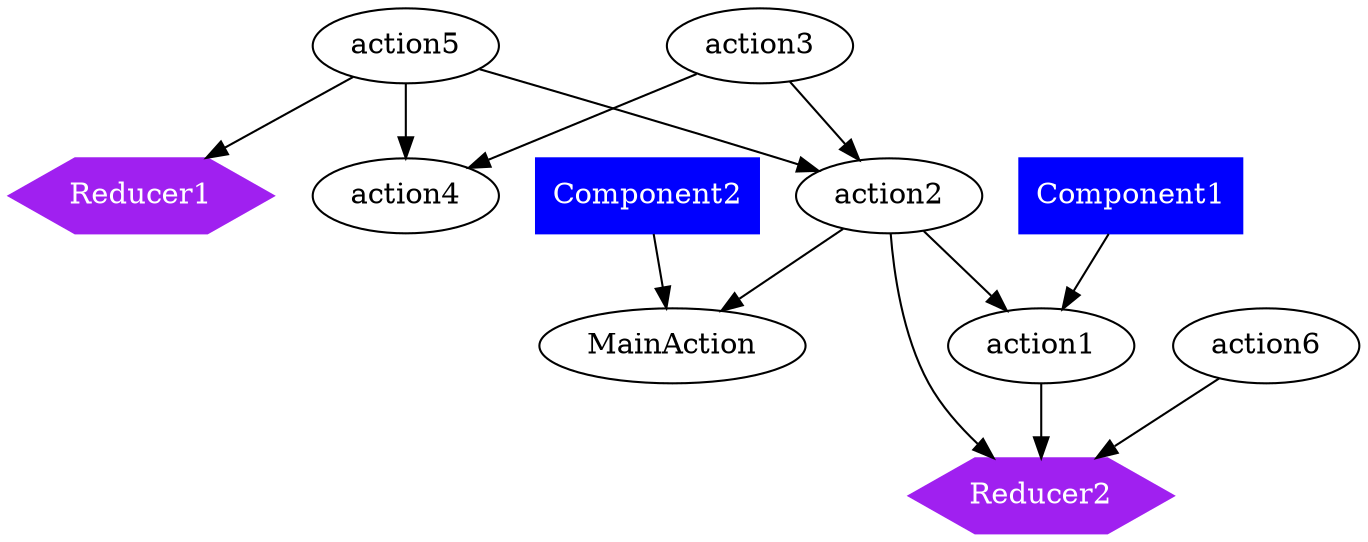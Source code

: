 digraph {
Component1 [shape="box", color=blue, fillcolor=blue, fontcolor=white, style=filled]
          Component1 -> action1
Component2 [shape="box", color=blue, fillcolor=blue, fontcolor=white, style=filled]
          Component2 -> MainAction
Reducer1 [shape="hexagon", color=purple, fillcolor=purple, fontcolor=white, style=filled]
              action5 -> Reducer1
Reducer2 [shape="hexagon", color=purple, fillcolor=purple, fontcolor=white, style=filled]
              action6 -> Reducer2
Reducer2 [shape="hexagon", color=purple, fillcolor=purple, fontcolor=white, style=filled]
              action2 -> Reducer2
Reducer2 [shape="hexagon", color=purple, fillcolor=purple, fontcolor=white, style=filled]
              action1 -> Reducer2
MainAction
action2 -> action1
action2 -> MainAction
action3,action5 -> action4
action3,action5 -> action2
}
